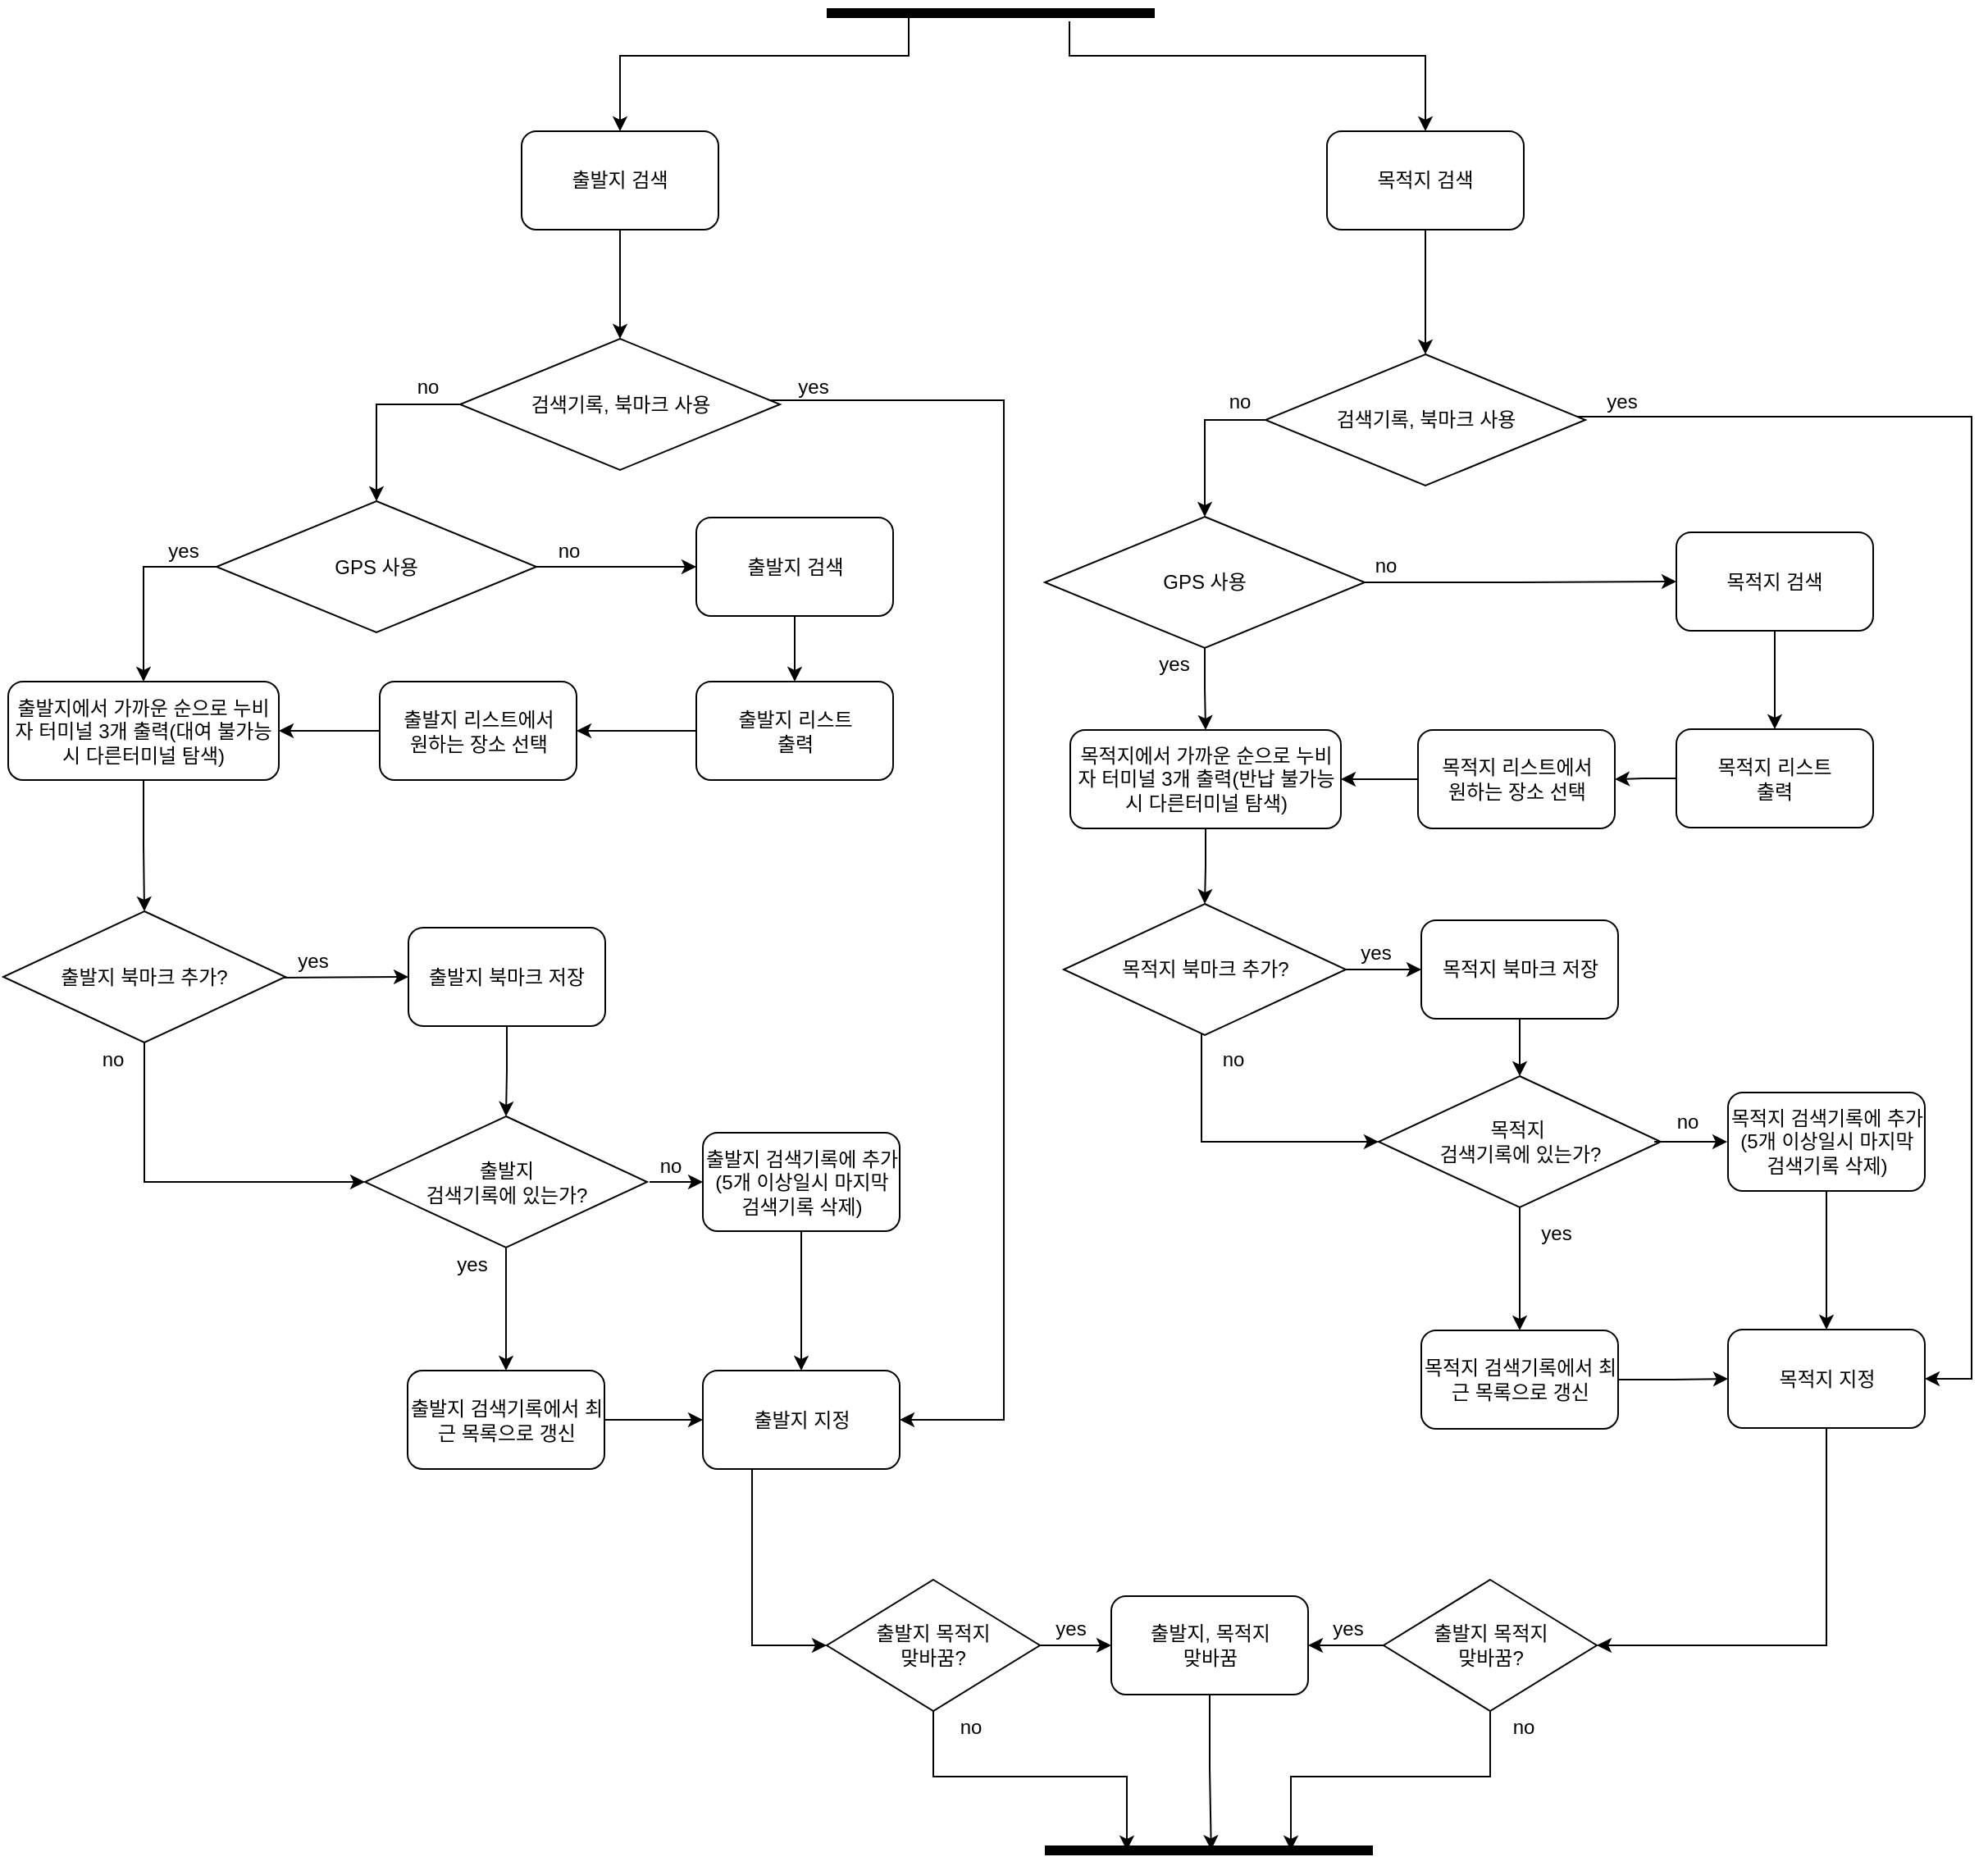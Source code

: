 <mxfile version="12.3.2" type="device" pages="1"><diagram id="d_gBUyUye-SpqFDQPkva" name="Page-1"><mxGraphModel dx="1355" dy="757" grid="1" gridSize="10" guides="1" tooltips="1" connect="1" arrows="1" fold="1" page="1" pageScale="1" pageWidth="827" pageHeight="1169" math="0" shadow="0"><root><mxCell id="0"/><mxCell id="1" parent="0"/><mxCell id="ENg8AXe7RQ4HcRk4Y6xI-1" style="edgeStyle=orthogonalEdgeStyle;rounded=0;orthogonalLoop=1;jettySize=auto;html=1;exitX=0.25;exitY=0.5;exitDx=0;exitDy=0;exitPerimeter=0;entryX=0.5;entryY=0;entryDx=0;entryDy=0;strokeColor=#000000;" edge="1" parent="1" source="ENg8AXe7RQ4HcRk4Y6xI-3" target="ENg8AXe7RQ4HcRk4Y6xI-5"><mxGeometry relative="1" as="geometry"><mxPoint x="512" y="5" as="sourcePoint"/><Array as="points"><mxPoint x="582" y="61"/><mxPoint x="406" y="61"/></Array></mxGeometry></mxCell><mxCell id="ENg8AXe7RQ4HcRk4Y6xI-2" style="edgeStyle=orthogonalEdgeStyle;rounded=0;orthogonalLoop=1;jettySize=auto;html=1;entryX=0.5;entryY=0;entryDx=0;entryDy=0;" edge="1" parent="1" source="ENg8AXe7RQ4HcRk4Y6xI-3" target="ENg8AXe7RQ4HcRk4Y6xI-7"><mxGeometry relative="1" as="geometry"><Array as="points"><mxPoint x="680" y="61"/><mxPoint x="897" y="61"/></Array></mxGeometry></mxCell><mxCell id="ENg8AXe7RQ4HcRk4Y6xI-3" value="" style="shape=line;html=1;strokeWidth=6;strokeColor=#000000;" vertex="1" parent="1"><mxGeometry x="532" y="30" width="200" height="10" as="geometry"/></mxCell><mxCell id="ENg8AXe7RQ4HcRk4Y6xI-4" style="edgeStyle=orthogonalEdgeStyle;rounded=0;orthogonalLoop=1;jettySize=auto;html=1;exitX=0.5;exitY=1;exitDx=0;exitDy=0;entryX=0.5;entryY=0;entryDx=0;entryDy=0;" edge="1" parent="1" source="ENg8AXe7RQ4HcRk4Y6xI-5" target="ENg8AXe7RQ4HcRk4Y6xI-10"><mxGeometry relative="1" as="geometry"/></mxCell><mxCell id="ENg8AXe7RQ4HcRk4Y6xI-5" value="출발지 검색" style="rounded=1;whiteSpace=wrap;html=1;" vertex="1" parent="1"><mxGeometry x="346" y="107" width="120" height="60" as="geometry"/></mxCell><mxCell id="ENg8AXe7RQ4HcRk4Y6xI-6" style="edgeStyle=orthogonalEdgeStyle;rounded=0;orthogonalLoop=1;jettySize=auto;html=1;entryX=0.5;entryY=0;entryDx=0;entryDy=0;strokeColor=#000000;" edge="1" parent="1" source="ENg8AXe7RQ4HcRk4Y6xI-7" target="ENg8AXe7RQ4HcRk4Y6xI-41"><mxGeometry relative="1" as="geometry"/></mxCell><mxCell id="ENg8AXe7RQ4HcRk4Y6xI-7" value="목적지 검색" style="rounded=1;whiteSpace=wrap;html=1;" vertex="1" parent="1"><mxGeometry x="837" y="107" width="120" height="60" as="geometry"/></mxCell><mxCell id="ENg8AXe7RQ4HcRk4Y6xI-8" style="edgeStyle=orthogonalEdgeStyle;rounded=0;orthogonalLoop=1;jettySize=auto;html=1;exitX=0;exitY=0.5;exitDx=0;exitDy=0;entryX=0.5;entryY=0;entryDx=0;entryDy=0;strokeColor=#000000;" edge="1" parent="1" source="ENg8AXe7RQ4HcRk4Y6xI-10" target="ENg8AXe7RQ4HcRk4Y6xI-13"><mxGeometry relative="1" as="geometry"/></mxCell><mxCell id="ENg8AXe7RQ4HcRk4Y6xI-9" style="edgeStyle=orthogonalEdgeStyle;rounded=0;orthogonalLoop=1;jettySize=auto;html=1;entryX=1;entryY=0.5;entryDx=0;entryDy=0;strokeColor=#000000;" edge="1" parent="1" source="ENg8AXe7RQ4HcRk4Y6xI-10" target="ENg8AXe7RQ4HcRk4Y6xI-38"><mxGeometry relative="1" as="geometry"><Array as="points"><mxPoint x="640" y="271"/><mxPoint x="640" y="893"/></Array></mxGeometry></mxCell><mxCell id="ENg8AXe7RQ4HcRk4Y6xI-10" value="검색기록, 북마크 사용" style="rhombus;whiteSpace=wrap;html=1;" vertex="1" parent="1"><mxGeometry x="308.5" y="233.5" width="195" height="80" as="geometry"/></mxCell><mxCell id="ENg8AXe7RQ4HcRk4Y6xI-11" style="edgeStyle=orthogonalEdgeStyle;rounded=0;orthogonalLoop=1;jettySize=auto;html=1;exitX=0;exitY=0.5;exitDx=0;exitDy=0;entryX=0.5;entryY=0;entryDx=0;entryDy=0;strokeColor=#000000;" edge="1" parent="1" source="ENg8AXe7RQ4HcRk4Y6xI-13" target="ENg8AXe7RQ4HcRk4Y6xI-21"><mxGeometry relative="1" as="geometry"><mxPoint x="-49.333" y="442.667" as="targetPoint"/></mxGeometry></mxCell><mxCell id="ENg8AXe7RQ4HcRk4Y6xI-12" style="edgeStyle=orthogonalEdgeStyle;rounded=0;orthogonalLoop=1;jettySize=auto;html=1;entryX=0;entryY=0.5;entryDx=0;entryDy=0;" edge="1" parent="1" source="ENg8AXe7RQ4HcRk4Y6xI-13" target="ENg8AXe7RQ4HcRk4Y6xI-19"><mxGeometry relative="1" as="geometry"/></mxCell><mxCell id="ENg8AXe7RQ4HcRk4Y6xI-13" value="GPS 사용" style="rhombus;whiteSpace=wrap;html=1;" vertex="1" parent="1"><mxGeometry x="160" y="332.5" width="195" height="80" as="geometry"/></mxCell><mxCell id="ENg8AXe7RQ4HcRk4Y6xI-14" value="yes" style="text;html=1;strokeColor=none;fillColor=none;align=center;verticalAlign=middle;whiteSpace=wrap;rounded=0;" vertex="1" parent="1"><mxGeometry x="120" y="352.5" width="40" height="20" as="geometry"/></mxCell><mxCell id="ENg8AXe7RQ4HcRk4Y6xI-15" value="yes" style="text;html=1;strokeColor=none;fillColor=none;align=center;verticalAlign=middle;whiteSpace=wrap;rounded=0;" vertex="1" parent="1"><mxGeometry x="503.5" y="252.5" width="40" height="20" as="geometry"/></mxCell><mxCell id="ENg8AXe7RQ4HcRk4Y6xI-16" value="no" style="text;html=1;strokeColor=none;fillColor=none;align=center;verticalAlign=middle;whiteSpace=wrap;rounded=0;" vertex="1" parent="1"><mxGeometry x="268.5" y="252.5" width="40" height="20" as="geometry"/></mxCell><mxCell id="ENg8AXe7RQ4HcRk4Y6xI-17" value="no" style="text;html=1;strokeColor=none;fillColor=none;align=center;verticalAlign=middle;whiteSpace=wrap;rounded=0;" vertex="1" parent="1"><mxGeometry x="355" y="352.5" width="40" height="20" as="geometry"/></mxCell><mxCell id="ENg8AXe7RQ4HcRk4Y6xI-18" style="edgeStyle=orthogonalEdgeStyle;rounded=0;orthogonalLoop=1;jettySize=auto;html=1;" edge="1" parent="1" source="ENg8AXe7RQ4HcRk4Y6xI-19" target="ENg8AXe7RQ4HcRk4Y6xI-83"><mxGeometry relative="1" as="geometry"/></mxCell><mxCell id="ENg8AXe7RQ4HcRk4Y6xI-19" value="출발지 검색" style="rounded=1;whiteSpace=wrap;html=1;" vertex="1" parent="1"><mxGeometry x="452.5" y="342.5" width="120" height="60" as="geometry"/></mxCell><mxCell id="ENg8AXe7RQ4HcRk4Y6xI-20" style="edgeStyle=orthogonalEdgeStyle;rounded=0;orthogonalLoop=1;jettySize=auto;html=1;entryX=0.5;entryY=0;entryDx=0;entryDy=0;" edge="1" parent="1" source="ENg8AXe7RQ4HcRk4Y6xI-21" target="ENg8AXe7RQ4HcRk4Y6xI-30"><mxGeometry relative="1" as="geometry"/></mxCell><mxCell id="ENg8AXe7RQ4HcRk4Y6xI-21" value="출발지에서 가까운 순으로 누비자 터미널 3개 출력(대여 불가능 시 다른터미널 탐색)" style="rounded=1;whiteSpace=wrap;html=1;" vertex="1" parent="1"><mxGeometry x="33" y="442.5" width="165" height="60" as="geometry"/></mxCell><mxCell id="ENg8AXe7RQ4HcRk4Y6xI-22" style="edgeStyle=orthogonalEdgeStyle;rounded=0;orthogonalLoop=1;jettySize=auto;html=1;entryX=0.5;entryY=0;entryDx=0;entryDy=0;strokeColor=#000000;" edge="1" parent="1" source="ENg8AXe7RQ4HcRk4Y6xI-23" target="ENg8AXe7RQ4HcRk4Y6xI-36"><mxGeometry relative="1" as="geometry"/></mxCell><mxCell id="ENg8AXe7RQ4HcRk4Y6xI-23" value="출발지 &lt;br&gt;검색기록에 있는가?" style="rhombus;whiteSpace=wrap;html=1;" vertex="1" parent="1"><mxGeometry x="250.5" y="707.5" width="172" height="80" as="geometry"/></mxCell><mxCell id="ENg8AXe7RQ4HcRk4Y6xI-24" style="edgeStyle=orthogonalEdgeStyle;rounded=0;orthogonalLoop=1;jettySize=auto;html=1;entryX=0.5;entryY=0;entryDx=0;entryDy=0;strokeColor=#000000;" edge="1" parent="1" source="ENg8AXe7RQ4HcRk4Y6xI-25" target="ENg8AXe7RQ4HcRk4Y6xI-38"><mxGeometry relative="1" as="geometry"/></mxCell><mxCell id="ENg8AXe7RQ4HcRk4Y6xI-25" value="출발지 검색기록에 추가(5개 이상일시 마지막 검색기록 삭제)" style="rounded=1;whiteSpace=wrap;html=1;" vertex="1" parent="1"><mxGeometry x="456.5" y="717.5" width="120" height="60" as="geometry"/></mxCell><mxCell id="ENg8AXe7RQ4HcRk4Y6xI-26" value="" style="endArrow=classic;html=1;entryX=0;entryY=0.5;entryDx=0;entryDy=0;" edge="1" parent="1" target="ENg8AXe7RQ4HcRk4Y6xI-25"><mxGeometry width="50" height="50" relative="1" as="geometry"><mxPoint x="424" y="747.5" as="sourcePoint"/><mxPoint x="154" y="757.5" as="targetPoint"/></mxGeometry></mxCell><mxCell id="ENg8AXe7RQ4HcRk4Y6xI-27" value="no" style="text;html=1;strokeColor=none;fillColor=none;align=center;verticalAlign=middle;whiteSpace=wrap;rounded=0;" vertex="1" parent="1"><mxGeometry x="416.5" y="727.5" width="40" height="20" as="geometry"/></mxCell><mxCell id="ENg8AXe7RQ4HcRk4Y6xI-28" style="edgeStyle=orthogonalEdgeStyle;rounded=0;orthogonalLoop=1;jettySize=auto;html=1;entryX=0;entryY=0.5;entryDx=0;entryDy=0;strokeColor=#000000;" edge="1" parent="1" target="ENg8AXe7RQ4HcRk4Y6xI-34"><mxGeometry relative="1" as="geometry"><mxPoint x="36.142" y="622.667" as="sourcePoint"/></mxGeometry></mxCell><mxCell id="ENg8AXe7RQ4HcRk4Y6xI-29" style="edgeStyle=orthogonalEdgeStyle;rounded=0;orthogonalLoop=1;jettySize=auto;html=1;entryX=0;entryY=0.5;entryDx=0;entryDy=0;" edge="1" parent="1" source="ENg8AXe7RQ4HcRk4Y6xI-30" target="ENg8AXe7RQ4HcRk4Y6xI-23"><mxGeometry relative="1" as="geometry"><Array as="points"><mxPoint x="116" y="748"/></Array></mxGeometry></mxCell><mxCell id="ENg8AXe7RQ4HcRk4Y6xI-30" value="출발지 북마크 추가?" style="rhombus;whiteSpace=wrap;html=1;" vertex="1" parent="1"><mxGeometry x="30" y="582.5" width="172" height="80" as="geometry"/></mxCell><mxCell id="ENg8AXe7RQ4HcRk4Y6xI-31" value="no" style="text;html=1;strokeColor=none;fillColor=none;align=center;verticalAlign=middle;whiteSpace=wrap;rounded=0;" vertex="1" parent="1"><mxGeometry x="76.5" y="662.5" width="40" height="20" as="geometry"/></mxCell><mxCell id="ENg8AXe7RQ4HcRk4Y6xI-32" value="yes" style="text;html=1;strokeColor=none;fillColor=none;align=center;verticalAlign=middle;whiteSpace=wrap;rounded=0;" vertex="1" parent="1"><mxGeometry x="199" y="602.5" width="40" height="20" as="geometry"/></mxCell><mxCell id="ENg8AXe7RQ4HcRk4Y6xI-33" style="edgeStyle=orthogonalEdgeStyle;rounded=0;orthogonalLoop=1;jettySize=auto;html=1;entryX=0.5;entryY=0;entryDx=0;entryDy=0;strokeColor=#000000;" edge="1" parent="1" source="ENg8AXe7RQ4HcRk4Y6xI-34" target="ENg8AXe7RQ4HcRk4Y6xI-23"><mxGeometry relative="1" as="geometry"/></mxCell><mxCell id="ENg8AXe7RQ4HcRk4Y6xI-34" value="출발지 북마크 저장" style="rounded=1;whiteSpace=wrap;html=1;" vertex="1" parent="1"><mxGeometry x="277" y="592.5" width="120" height="60" as="geometry"/></mxCell><mxCell id="ENg8AXe7RQ4HcRk4Y6xI-35" style="edgeStyle=orthogonalEdgeStyle;rounded=0;orthogonalLoop=1;jettySize=auto;html=1;entryX=0;entryY=0.5;entryDx=0;entryDy=0;strokeColor=#000000;" edge="1" parent="1" source="ENg8AXe7RQ4HcRk4Y6xI-36" target="ENg8AXe7RQ4HcRk4Y6xI-38"><mxGeometry relative="1" as="geometry"/></mxCell><mxCell id="ENg8AXe7RQ4HcRk4Y6xI-36" value="출발지 검색기록에서 최근 목록으로 갱신" style="rounded=1;whiteSpace=wrap;html=1;" vertex="1" parent="1"><mxGeometry x="276.5" y="862.5" width="120" height="60" as="geometry"/></mxCell><mxCell id="ENg8AXe7RQ4HcRk4Y6xI-37" style="edgeStyle=orthogonalEdgeStyle;rounded=0;orthogonalLoop=1;jettySize=auto;html=1;entryX=0;entryY=0.5;entryDx=0;entryDy=0;strokeColor=#000000;" edge="1" parent="1" source="ENg8AXe7RQ4HcRk4Y6xI-38" target="ENg8AXe7RQ4HcRk4Y6xI-72"><mxGeometry relative="1" as="geometry"><Array as="points"><mxPoint x="486.5" y="1029.5"/></Array></mxGeometry></mxCell><mxCell id="ENg8AXe7RQ4HcRk4Y6xI-38" value="출발지 지정" style="rounded=1;whiteSpace=wrap;html=1;strokeColor=#000000;" vertex="1" parent="1"><mxGeometry x="456.5" y="862.5" width="120" height="60" as="geometry"/></mxCell><mxCell id="ENg8AXe7RQ4HcRk4Y6xI-39" style="edgeStyle=orthogonalEdgeStyle;rounded=0;orthogonalLoop=1;jettySize=auto;html=1;entryX=1;entryY=0.5;entryDx=0;entryDy=0;strokeColor=#000000;" edge="1" parent="1" source="ENg8AXe7RQ4HcRk4Y6xI-41" target="ENg8AXe7RQ4HcRk4Y6xI-63"><mxGeometry relative="1" as="geometry"><Array as="points"><mxPoint x="1230" y="281"/><mxPoint x="1230" y="868"/></Array></mxGeometry></mxCell><mxCell id="ENg8AXe7RQ4HcRk4Y6xI-40" style="edgeStyle=orthogonalEdgeStyle;rounded=0;orthogonalLoop=1;jettySize=auto;html=1;entryX=0.5;entryY=0;entryDx=0;entryDy=0;strokeColor=#000000;" edge="1" parent="1" target="ENg8AXe7RQ4HcRk4Y6xI-67"><mxGeometry relative="1" as="geometry"><mxPoint x="803" y="283" as="sourcePoint"/><Array as="points"><mxPoint x="763" y="283"/></Array></mxGeometry></mxCell><mxCell id="ENg8AXe7RQ4HcRk4Y6xI-41" value="검색기록, 북마크 사용" style="rhombus;whiteSpace=wrap;html=1;" vertex="1" parent="1"><mxGeometry x="799.5" y="243" width="195" height="80" as="geometry"/></mxCell><mxCell id="ENg8AXe7RQ4HcRk4Y6xI-42" value="yes" style="text;html=1;strokeColor=none;fillColor=none;align=center;verticalAlign=middle;whiteSpace=wrap;rounded=0;" vertex="1" parent="1"><mxGeometry x="997" y="262" width="40" height="20" as="geometry"/></mxCell><mxCell id="ENg8AXe7RQ4HcRk4Y6xI-43" value="no" style="text;html=1;strokeColor=none;fillColor=none;align=center;verticalAlign=middle;whiteSpace=wrap;rounded=0;" vertex="1" parent="1"><mxGeometry x="764" y="262" width="40" height="20" as="geometry"/></mxCell><mxCell id="ENg8AXe7RQ4HcRk4Y6xI-44" style="edgeStyle=orthogonalEdgeStyle;rounded=0;orthogonalLoop=1;jettySize=auto;html=1;entryX=0.5;entryY=0;entryDx=0;entryDy=0;" edge="1" parent="1" source="ENg8AXe7RQ4HcRk4Y6xI-45" target="ENg8AXe7RQ4HcRk4Y6xI-88"><mxGeometry relative="1" as="geometry"/></mxCell><mxCell id="ENg8AXe7RQ4HcRk4Y6xI-45" value="목적지 검색" style="rounded=1;whiteSpace=wrap;html=1;" vertex="1" parent="1"><mxGeometry x="1050" y="351.5" width="120" height="60" as="geometry"/></mxCell><mxCell id="ENg8AXe7RQ4HcRk4Y6xI-46" value="" style="edgeStyle=orthogonalEdgeStyle;rounded=0;orthogonalLoop=1;jettySize=auto;html=1;entryX=0.5;entryY=0;entryDx=0;entryDy=0;" edge="1" parent="1" source="ENg8AXe7RQ4HcRk4Y6xI-47" target="ENg8AXe7RQ4HcRk4Y6xI-56"><mxGeometry relative="1" as="geometry"><mxPoint x="763" y="562" as="targetPoint"/></mxGeometry></mxCell><mxCell id="ENg8AXe7RQ4HcRk4Y6xI-47" value="목적지에서 가까운 순으로 누비자 터미널 3개 출력(반납 불가능 시 다른터미널 탐색)" style="rounded=1;whiteSpace=wrap;html=1;" vertex="1" parent="1"><mxGeometry x="680.5" y="472" width="165" height="60" as="geometry"/></mxCell><mxCell id="ENg8AXe7RQ4HcRk4Y6xI-48" style="edgeStyle=orthogonalEdgeStyle;rounded=0;orthogonalLoop=1;jettySize=auto;html=1;entryX=0.5;entryY=0;entryDx=0;entryDy=0;strokeColor=#000000;" edge="1" parent="1" source="ENg8AXe7RQ4HcRk4Y6xI-49" target="ENg8AXe7RQ4HcRk4Y6xI-61"><mxGeometry relative="1" as="geometry"/></mxCell><mxCell id="ENg8AXe7RQ4HcRk4Y6xI-49" value="목적지&amp;nbsp;&lt;br&gt;검색기록에 있는가?" style="rhombus;whiteSpace=wrap;html=1;" vertex="1" parent="1"><mxGeometry x="868.5" y="683" width="172" height="80" as="geometry"/></mxCell><mxCell id="ENg8AXe7RQ4HcRk4Y6xI-50" style="edgeStyle=orthogonalEdgeStyle;rounded=0;orthogonalLoop=1;jettySize=auto;html=1;entryX=0.5;entryY=0;entryDx=0;entryDy=0;strokeColor=#000000;" edge="1" parent="1" source="ENg8AXe7RQ4HcRk4Y6xI-51" target="ENg8AXe7RQ4HcRk4Y6xI-63"><mxGeometry relative="1" as="geometry"/></mxCell><mxCell id="ENg8AXe7RQ4HcRk4Y6xI-51" value="목적지 검색기록에 추가(5개 이상일시 마지막 검색기록 삭제)" style="rounded=1;whiteSpace=wrap;html=1;" vertex="1" parent="1"><mxGeometry x="1081.5" y="693" width="120" height="60" as="geometry"/></mxCell><mxCell id="ENg8AXe7RQ4HcRk4Y6xI-52" value="" style="endArrow=classic;html=1;exitX=0.977;exitY=0.5;exitDx=0;exitDy=0;exitPerimeter=0;" edge="1" parent="1" source="ENg8AXe7RQ4HcRk4Y6xI-49"><mxGeometry width="50" height="50" relative="1" as="geometry"><mxPoint x="1098" y="723" as="sourcePoint"/><mxPoint x="1081" y="723" as="targetPoint"/></mxGeometry></mxCell><mxCell id="ENg8AXe7RQ4HcRk4Y6xI-53" value="no" style="text;html=1;strokeColor=none;fillColor=none;align=center;verticalAlign=middle;whiteSpace=wrap;rounded=0;" vertex="1" parent="1"><mxGeometry x="1037" y="698" width="40" height="25" as="geometry"/></mxCell><mxCell id="ENg8AXe7RQ4HcRk4Y6xI-54" style="edgeStyle=orthogonalEdgeStyle;rounded=0;orthogonalLoop=1;jettySize=auto;html=1;entryX=0;entryY=0.5;entryDx=0;entryDy=0;strokeColor=#000000;" edge="1" parent="1" source="ENg8AXe7RQ4HcRk4Y6xI-56" target="ENg8AXe7RQ4HcRk4Y6xI-59"><mxGeometry relative="1" as="geometry"/></mxCell><mxCell id="ENg8AXe7RQ4HcRk4Y6xI-55" style="edgeStyle=orthogonalEdgeStyle;rounded=0;orthogonalLoop=1;jettySize=auto;html=1;entryX=0;entryY=0.5;entryDx=0;entryDy=0;strokeColor=#000000;" edge="1" parent="1" source="ENg8AXe7RQ4HcRk4Y6xI-56" target="ENg8AXe7RQ4HcRk4Y6xI-49"><mxGeometry relative="1" as="geometry"><Array as="points"><mxPoint x="760.5" y="723"/></Array></mxGeometry></mxCell><mxCell id="ENg8AXe7RQ4HcRk4Y6xI-56" value="목적지 북마크 추가?" style="rhombus;whiteSpace=wrap;html=1;" vertex="1" parent="1"><mxGeometry x="676.5" y="578" width="172" height="80" as="geometry"/></mxCell><mxCell id="ENg8AXe7RQ4HcRk4Y6xI-57" value="yes" style="text;html=1;strokeColor=none;fillColor=none;align=center;verticalAlign=middle;whiteSpace=wrap;rounded=0;" vertex="1" parent="1"><mxGeometry x="847" y="598" width="40" height="20" as="geometry"/></mxCell><mxCell id="ENg8AXe7RQ4HcRk4Y6xI-58" style="edgeStyle=orthogonalEdgeStyle;rounded=0;orthogonalLoop=1;jettySize=auto;html=1;entryX=0.5;entryY=0;entryDx=0;entryDy=0;strokeColor=#000000;" edge="1" parent="1" source="ENg8AXe7RQ4HcRk4Y6xI-59" target="ENg8AXe7RQ4HcRk4Y6xI-49"><mxGeometry relative="1" as="geometry"/></mxCell><mxCell id="ENg8AXe7RQ4HcRk4Y6xI-59" value="목적지 북마크 저장" style="rounded=1;whiteSpace=wrap;html=1;" vertex="1" parent="1"><mxGeometry x="894.5" y="588" width="120" height="60" as="geometry"/></mxCell><mxCell id="ENg8AXe7RQ4HcRk4Y6xI-60" style="edgeStyle=orthogonalEdgeStyle;rounded=0;orthogonalLoop=1;jettySize=auto;html=1;" edge="1" parent="1" source="ENg8AXe7RQ4HcRk4Y6xI-61" target="ENg8AXe7RQ4HcRk4Y6xI-63"><mxGeometry relative="1" as="geometry"/></mxCell><mxCell id="ENg8AXe7RQ4HcRk4Y6xI-61" value="목적지 검색기록에서 최근 목록으로 갱신" style="rounded=1;whiteSpace=wrap;html=1;" vertex="1" parent="1"><mxGeometry x="894.5" y="838" width="120" height="60" as="geometry"/></mxCell><mxCell id="ENg8AXe7RQ4HcRk4Y6xI-62" style="edgeStyle=orthogonalEdgeStyle;rounded=0;orthogonalLoop=1;jettySize=auto;html=1;entryX=1;entryY=0.5;entryDx=0;entryDy=0;strokeColor=#000000;" edge="1" parent="1" source="ENg8AXe7RQ4HcRk4Y6xI-63" target="ENg8AXe7RQ4HcRk4Y6xI-75"><mxGeometry relative="1" as="geometry"><Array as="points"><mxPoint x="1142" y="1030"/></Array></mxGeometry></mxCell><mxCell id="ENg8AXe7RQ4HcRk4Y6xI-63" value="목적지 지정" style="rounded=1;whiteSpace=wrap;html=1;strokeColor=#000000;" vertex="1" parent="1"><mxGeometry x="1081.5" y="837.5" width="120" height="60" as="geometry"/></mxCell><mxCell id="ENg8AXe7RQ4HcRk4Y6xI-64" value="" style="shape=line;html=1;strokeWidth=6;strokeColor=#000000;" vertex="1" parent="1"><mxGeometry x="665" y="1150" width="200" height="10" as="geometry"/></mxCell><mxCell id="ENg8AXe7RQ4HcRk4Y6xI-65" style="edgeStyle=orthogonalEdgeStyle;rounded=0;orthogonalLoop=1;jettySize=auto;html=1;entryX=0.5;entryY=0;entryDx=0;entryDy=0;strokeColor=#000000;" edge="1" parent="1" source="ENg8AXe7RQ4HcRk4Y6xI-67" target="ENg8AXe7RQ4HcRk4Y6xI-47"><mxGeometry relative="1" as="geometry"/></mxCell><mxCell id="ENg8AXe7RQ4HcRk4Y6xI-66" style="edgeStyle=orthogonalEdgeStyle;rounded=0;orthogonalLoop=1;jettySize=auto;html=1;entryX=0;entryY=0.5;entryDx=0;entryDy=0;" edge="1" parent="1" source="ENg8AXe7RQ4HcRk4Y6xI-67" target="ENg8AXe7RQ4HcRk4Y6xI-45"><mxGeometry relative="1" as="geometry"><mxPoint x="1033.5" y="382" as="targetPoint"/></mxGeometry></mxCell><mxCell id="ENg8AXe7RQ4HcRk4Y6xI-67" value="GPS 사용" style="rhombus;whiteSpace=wrap;html=1;" vertex="1" parent="1"><mxGeometry x="665" y="342" width="195" height="80" as="geometry"/></mxCell><mxCell id="ENg8AXe7RQ4HcRk4Y6xI-68" value="no" style="text;html=1;strokeColor=none;fillColor=none;align=center;verticalAlign=middle;whiteSpace=wrap;rounded=0;" vertex="1" parent="1"><mxGeometry x="852.5" y="362" width="40" height="20" as="geometry"/></mxCell><mxCell id="ENg8AXe7RQ4HcRk4Y6xI-69" value="yes" style="text;html=1;strokeColor=none;fillColor=none;align=center;verticalAlign=middle;whiteSpace=wrap;rounded=0;" vertex="1" parent="1"><mxGeometry x="724" y="422" width="40" height="20" as="geometry"/></mxCell><mxCell id="ENg8AXe7RQ4HcRk4Y6xI-70" style="edgeStyle=orthogonalEdgeStyle;rounded=0;orthogonalLoop=1;jettySize=auto;html=1;entryX=0.25;entryY=0.5;entryDx=0;entryDy=0;entryPerimeter=0;exitX=0.5;exitY=1;exitDx=0;exitDy=0;" edge="1" parent="1" source="ENg8AXe7RQ4HcRk4Y6xI-72" target="ENg8AXe7RQ4HcRk4Y6xI-64"><mxGeometry relative="1" as="geometry"><Array as="points"><mxPoint x="597" y="1110"/><mxPoint x="715" y="1110"/></Array></mxGeometry></mxCell><mxCell id="ENg8AXe7RQ4HcRk4Y6xI-71" style="edgeStyle=orthogonalEdgeStyle;rounded=0;orthogonalLoop=1;jettySize=auto;html=1;entryX=0;entryY=0.5;entryDx=0;entryDy=0;" edge="1" parent="1" source="ENg8AXe7RQ4HcRk4Y6xI-72" target="ENg8AXe7RQ4HcRk4Y6xI-79"><mxGeometry relative="1" as="geometry"/></mxCell><mxCell id="ENg8AXe7RQ4HcRk4Y6xI-72" value="출발지 목적지&lt;br&gt;맞바꿈?" style="rhombus;whiteSpace=wrap;html=1;strokeColor=#000000;" vertex="1" parent="1"><mxGeometry x="532" y="990" width="130" height="80" as="geometry"/></mxCell><mxCell id="ENg8AXe7RQ4HcRk4Y6xI-73" style="edgeStyle=orthogonalEdgeStyle;rounded=0;orthogonalLoop=1;jettySize=auto;html=1;entryX=0.75;entryY=0.5;entryDx=0;entryDy=0;entryPerimeter=0;exitX=0.5;exitY=1;exitDx=0;exitDy=0;" edge="1" parent="1" source="ENg8AXe7RQ4HcRk4Y6xI-75" target="ENg8AXe7RQ4HcRk4Y6xI-64"><mxGeometry relative="1" as="geometry"><Array as="points"><mxPoint x="937" y="1110"/><mxPoint x="815" y="1110"/></Array></mxGeometry></mxCell><mxCell id="ENg8AXe7RQ4HcRk4Y6xI-74" style="edgeStyle=orthogonalEdgeStyle;rounded=0;orthogonalLoop=1;jettySize=auto;html=1;entryX=1;entryY=0.5;entryDx=0;entryDy=0;" edge="1" parent="1" source="ENg8AXe7RQ4HcRk4Y6xI-75" target="ENg8AXe7RQ4HcRk4Y6xI-79"><mxGeometry relative="1" as="geometry"/></mxCell><mxCell id="ENg8AXe7RQ4HcRk4Y6xI-75" value="출발지 목적지&lt;br&gt;맞바꿈?" style="rhombus;whiteSpace=wrap;html=1;strokeColor=#000000;" vertex="1" parent="1"><mxGeometry x="871.5" y="990" width="130" height="80" as="geometry"/></mxCell><mxCell id="ENg8AXe7RQ4HcRk4Y6xI-76" value="no" style="text;html=1;strokeColor=none;fillColor=none;align=center;verticalAlign=middle;whiteSpace=wrap;rounded=0;" vertex="1" parent="1"><mxGeometry x="936.5" y="1070" width="40" height="20" as="geometry"/></mxCell><mxCell id="ENg8AXe7RQ4HcRk4Y6xI-77" value="no" style="text;html=1;strokeColor=none;fillColor=none;align=center;verticalAlign=middle;whiteSpace=wrap;rounded=0;" vertex="1" parent="1"><mxGeometry x="599.5" y="1070" width="40" height="20" as="geometry"/></mxCell><mxCell id="ENg8AXe7RQ4HcRk4Y6xI-78" style="edgeStyle=orthogonalEdgeStyle;rounded=0;orthogonalLoop=1;jettySize=auto;html=1;entryX=0.507;entryY=0.471;entryDx=0;entryDy=0;entryPerimeter=0;" edge="1" parent="1" source="ENg8AXe7RQ4HcRk4Y6xI-79" target="ENg8AXe7RQ4HcRk4Y6xI-64"><mxGeometry relative="1" as="geometry"/></mxCell><mxCell id="ENg8AXe7RQ4HcRk4Y6xI-79" value="출발지, 목적지&lt;br&gt;맞바꿈" style="rounded=1;whiteSpace=wrap;html=1;strokeColor=#000000;" vertex="1" parent="1"><mxGeometry x="705.5" y="1000" width="120" height="60" as="geometry"/></mxCell><mxCell id="ENg8AXe7RQ4HcRk4Y6xI-80" value="yes" style="text;html=1;strokeColor=none;fillColor=none;align=center;verticalAlign=middle;whiteSpace=wrap;rounded=0;" vertex="1" parent="1"><mxGeometry x="660.5" y="1010" width="40" height="20" as="geometry"/></mxCell><mxCell id="ENg8AXe7RQ4HcRk4Y6xI-81" value="yes" style="text;html=1;strokeColor=none;fillColor=none;align=center;verticalAlign=middle;whiteSpace=wrap;rounded=0;" vertex="1" parent="1"><mxGeometry x="830" y="1010" width="40" height="20" as="geometry"/></mxCell><mxCell id="ENg8AXe7RQ4HcRk4Y6xI-82" style="edgeStyle=orthogonalEdgeStyle;rounded=0;orthogonalLoop=1;jettySize=auto;html=1;entryX=1;entryY=0.5;entryDx=0;entryDy=0;" edge="1" parent="1" source="ENg8AXe7RQ4HcRk4Y6xI-83" target="ENg8AXe7RQ4HcRk4Y6xI-86"><mxGeometry relative="1" as="geometry"/></mxCell><mxCell id="ENg8AXe7RQ4HcRk4Y6xI-83" value="출발지 리스트&lt;br&gt;출력" style="rounded=1;whiteSpace=wrap;html=1;" vertex="1" parent="1"><mxGeometry x="452.5" y="442.5" width="120" height="60" as="geometry"/></mxCell><mxCell id="ENg8AXe7RQ4HcRk4Y6xI-84" value="no" style="text;html=1;strokeColor=none;fillColor=none;align=center;verticalAlign=middle;whiteSpace=wrap;rounded=0;" vertex="1" parent="1"><mxGeometry x="759.5" y="663" width="40" height="20" as="geometry"/></mxCell><mxCell id="ENg8AXe7RQ4HcRk4Y6xI-85" style="edgeStyle=orthogonalEdgeStyle;rounded=0;orthogonalLoop=1;jettySize=auto;html=1;" edge="1" parent="1" source="ENg8AXe7RQ4HcRk4Y6xI-86" target="ENg8AXe7RQ4HcRk4Y6xI-21"><mxGeometry relative="1" as="geometry"/></mxCell><mxCell id="ENg8AXe7RQ4HcRk4Y6xI-86" value="출발지 리스트에서&lt;br&gt;원하는 장소 선택" style="rounded=1;whiteSpace=wrap;html=1;" vertex="1" parent="1"><mxGeometry x="259.5" y="442.5" width="120" height="60" as="geometry"/></mxCell><mxCell id="ENg8AXe7RQ4HcRk4Y6xI-87" style="edgeStyle=orthogonalEdgeStyle;rounded=0;orthogonalLoop=1;jettySize=auto;html=1;entryX=1;entryY=0.5;entryDx=0;entryDy=0;" edge="1" parent="1" source="ENg8AXe7RQ4HcRk4Y6xI-88" target="ENg8AXe7RQ4HcRk4Y6xI-90"><mxGeometry relative="1" as="geometry"/></mxCell><mxCell id="ENg8AXe7RQ4HcRk4Y6xI-88" value="목적지 리스트&lt;br&gt;출력" style="rounded=1;whiteSpace=wrap;html=1;" vertex="1" parent="1"><mxGeometry x="1050" y="471.5" width="120" height="60" as="geometry"/></mxCell><mxCell id="ENg8AXe7RQ4HcRk4Y6xI-89" style="edgeStyle=orthogonalEdgeStyle;rounded=0;orthogonalLoop=1;jettySize=auto;html=1;entryX=1;entryY=0.5;entryDx=0;entryDy=0;" edge="1" parent="1" source="ENg8AXe7RQ4HcRk4Y6xI-90" target="ENg8AXe7RQ4HcRk4Y6xI-47"><mxGeometry relative="1" as="geometry"/></mxCell><mxCell id="ENg8AXe7RQ4HcRk4Y6xI-90" value="목적지 리스트에서&lt;br&gt;원하는 장소 선택" style="rounded=1;whiteSpace=wrap;html=1;" vertex="1" parent="1"><mxGeometry x="892.5" y="472" width="120" height="60" as="geometry"/></mxCell><mxCell id="ENg8AXe7RQ4HcRk4Y6xI-91" value="yes" style="text;html=1;strokeColor=none;fillColor=none;align=center;verticalAlign=middle;whiteSpace=wrap;rounded=0;" vertex="1" parent="1"><mxGeometry x="957" y="768.5" width="40" height="20" as="geometry"/></mxCell><mxCell id="ENg8AXe7RQ4HcRk4Y6xI-92" value="yes" style="text;html=1;strokeColor=none;fillColor=none;align=center;verticalAlign=middle;whiteSpace=wrap;rounded=0;" vertex="1" parent="1"><mxGeometry x="296" y="787.5" width="40" height="20" as="geometry"/></mxCell></root></mxGraphModel></diagram></mxfile>
